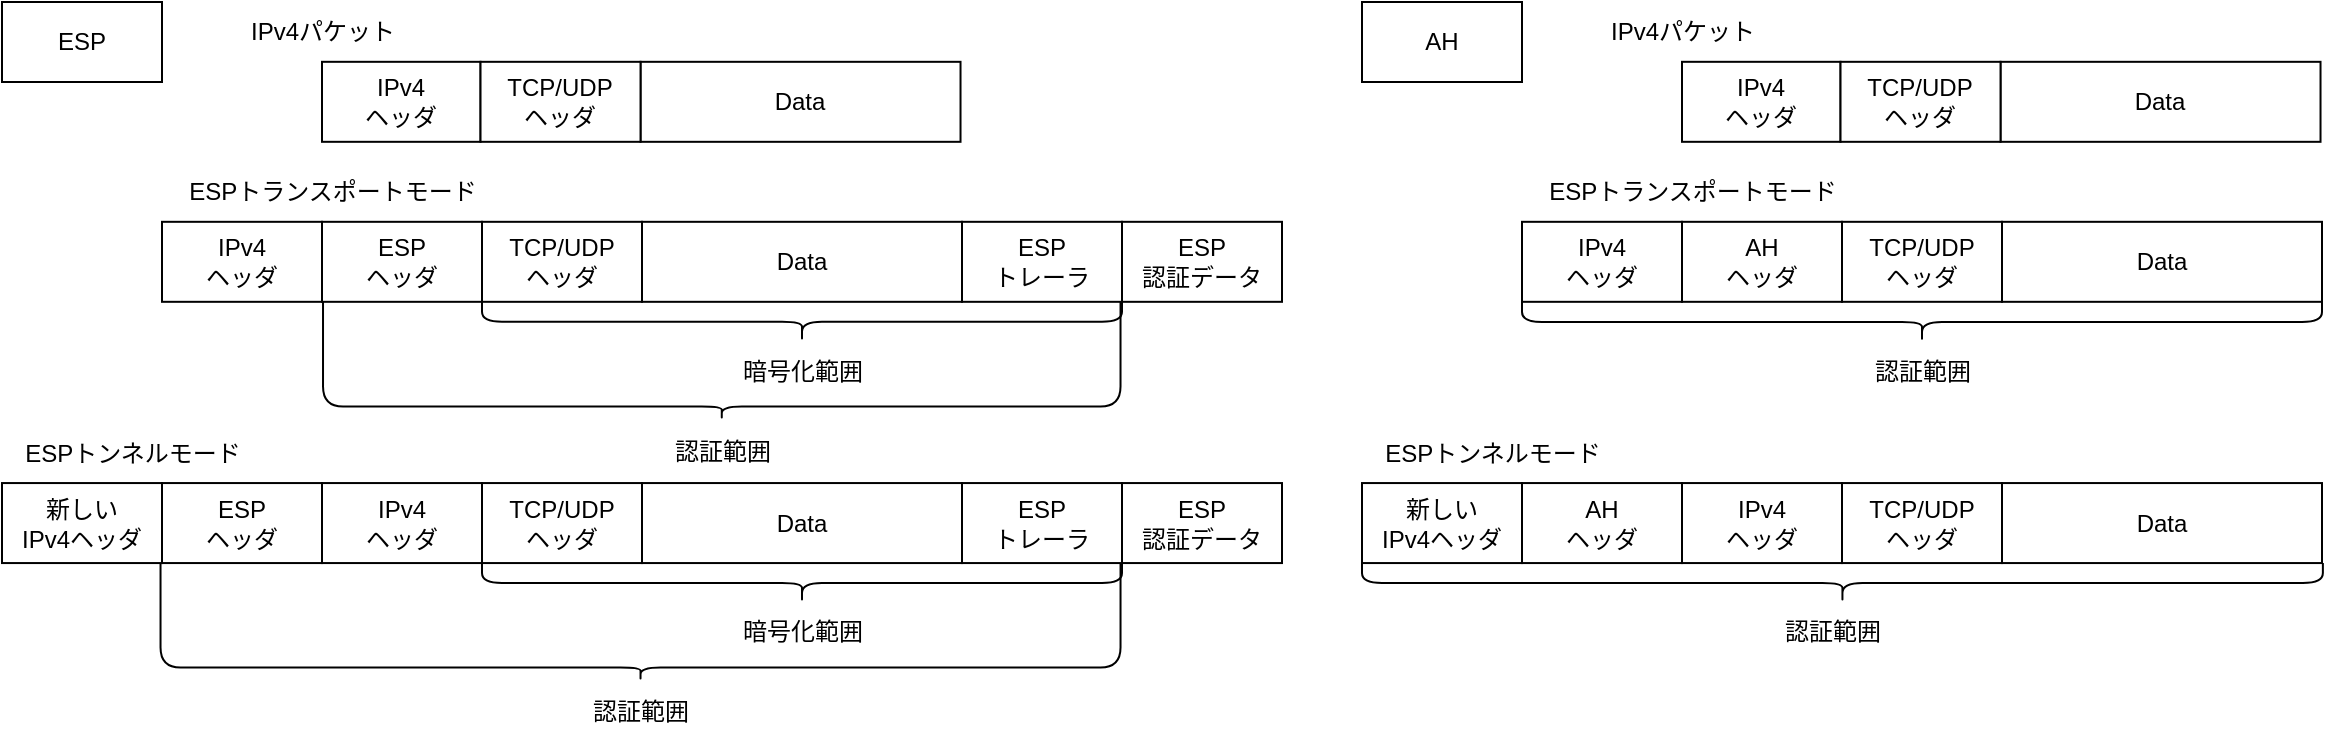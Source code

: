<mxfile version="24.4.4" type="device">
  <diagram name="ページ1" id="XxduKeznBRmABVPqLTs7">
    <mxGraphModel dx="1366" dy="735" grid="1" gridSize="10" guides="1" tooltips="1" connect="1" arrows="1" fold="1" page="1" pageScale="1" pageWidth="1169" pageHeight="827" math="0" shadow="0">
      <root>
        <mxCell id="0" />
        <mxCell id="1" parent="0" />
        <mxCell id="Z2OXVvzadx--9llVJ-92-2" value="IPv4&lt;div&gt;ヘッダ&lt;/div&gt;" style="rounded=0;whiteSpace=wrap;html=1;" vertex="1" parent="1">
          <mxGeometry x="160" y="29.91" width="79.26" height="40" as="geometry" />
        </mxCell>
        <mxCell id="Z2OXVvzadx--9llVJ-92-3" value="Data" style="rounded=0;whiteSpace=wrap;html=1;" vertex="1" parent="1">
          <mxGeometry x="319.26" y="29.91" width="160" height="40" as="geometry" />
        </mxCell>
        <mxCell id="Z2OXVvzadx--9llVJ-92-4" value="TCP/UDP&lt;div&gt;ヘッダ&lt;/div&gt;" style="rounded=0;whiteSpace=wrap;html=1;" vertex="1" parent="1">
          <mxGeometry x="239.26" y="29.91" width="80" height="40" as="geometry" />
        </mxCell>
        <mxCell id="Z2OXVvzadx--9llVJ-92-5" value="Data" style="rounded=0;whiteSpace=wrap;html=1;" vertex="1" parent="1">
          <mxGeometry x="320" y="109.91" width="160" height="40" as="geometry" />
        </mxCell>
        <mxCell id="Z2OXVvzadx--9llVJ-92-6" value="Data" style="rounded=0;whiteSpace=wrap;html=1;" vertex="1" parent="1">
          <mxGeometry x="320" y="240.53" width="160" height="40" as="geometry" />
        </mxCell>
        <mxCell id="Z2OXVvzadx--9llVJ-92-7" value="ESP&lt;div&gt;ヘッダ&lt;/div&gt;" style="rounded=0;whiteSpace=wrap;html=1;" vertex="1" parent="1">
          <mxGeometry x="160" y="109.91" width="80" height="40" as="geometry" />
        </mxCell>
        <mxCell id="Z2OXVvzadx--9llVJ-92-8" value="TCP/UDP&lt;div&gt;ヘッダ&lt;/div&gt;" style="rounded=0;whiteSpace=wrap;html=1;" vertex="1" parent="1">
          <mxGeometry x="240" y="109.91" width="80" height="40" as="geometry" />
        </mxCell>
        <mxCell id="Z2OXVvzadx--9llVJ-92-9" value="IPv4&lt;div&gt;ヘッダ&lt;/div&gt;" style="rounded=0;whiteSpace=wrap;html=1;" vertex="1" parent="1">
          <mxGeometry x="80" y="109.91" width="80" height="40" as="geometry" />
        </mxCell>
        <mxCell id="Z2OXVvzadx--9llVJ-92-10" value="TCP/UDP&lt;div&gt;ヘッダ&lt;/div&gt;" style="rounded=0;whiteSpace=wrap;html=1;" vertex="1" parent="1">
          <mxGeometry x="240" y="240.53" width="80" height="40" as="geometry" />
        </mxCell>
        <mxCell id="Z2OXVvzadx--9llVJ-92-11" value="ESP&lt;div&gt;ヘッダ&lt;/div&gt;" style="rounded=0;whiteSpace=wrap;html=1;" vertex="1" parent="1">
          <mxGeometry x="80" y="240.53" width="80" height="40" as="geometry" />
        </mxCell>
        <mxCell id="Z2OXVvzadx--9llVJ-92-12" value="IPv4&lt;div&gt;ヘッダ&lt;/div&gt;" style="rounded=0;whiteSpace=wrap;html=1;" vertex="1" parent="1">
          <mxGeometry x="160" y="240.53" width="80" height="40" as="geometry" />
        </mxCell>
        <mxCell id="Z2OXVvzadx--9llVJ-92-13" value="&lt;div&gt;新しい&lt;/div&gt;IPv4ヘッダ" style="rounded=0;whiteSpace=wrap;html=1;" vertex="1" parent="1">
          <mxGeometry y="240.53" width="80" height="40" as="geometry" />
        </mxCell>
        <mxCell id="Z2OXVvzadx--9llVJ-92-14" value="ESP&lt;div&gt;トレーラ&lt;/div&gt;" style="rounded=0;whiteSpace=wrap;html=1;" vertex="1" parent="1">
          <mxGeometry x="480" y="240.53" width="80" height="40" as="geometry" />
        </mxCell>
        <mxCell id="Z2OXVvzadx--9llVJ-92-15" value="ESP&lt;div&gt;認証データ&lt;/div&gt;" style="rounded=0;whiteSpace=wrap;html=1;" vertex="1" parent="1">
          <mxGeometry x="560" y="240.53" width="80" height="40" as="geometry" />
        </mxCell>
        <mxCell id="Z2OXVvzadx--9llVJ-92-16" value="ESP&lt;div&gt;トレーラ&lt;/div&gt;" style="rounded=0;whiteSpace=wrap;html=1;" vertex="1" parent="1">
          <mxGeometry x="480" y="109.91" width="80" height="40" as="geometry" />
        </mxCell>
        <mxCell id="Z2OXVvzadx--9llVJ-92-17" value="ESP&lt;div&gt;認証データ&lt;/div&gt;" style="rounded=0;whiteSpace=wrap;html=1;" vertex="1" parent="1">
          <mxGeometry x="560" y="109.91" width="80" height="40" as="geometry" />
        </mxCell>
        <mxCell id="Z2OXVvzadx--9llVJ-92-18" value="" style="shape=curlyBracket;whiteSpace=wrap;html=1;rounded=1;flipH=1;labelPosition=right;verticalLabelPosition=middle;align=left;verticalAlign=middle;rotation=90;" vertex="1" parent="1">
          <mxGeometry x="390" y="-0.09" width="20" height="320" as="geometry" />
        </mxCell>
        <mxCell id="Z2OXVvzadx--9llVJ-92-19" value="" style="shape=curlyBracket;whiteSpace=wrap;html=1;rounded=1;flipH=1;labelPosition=right;verticalLabelPosition=middle;align=left;verticalAlign=middle;rotation=90;size=0.112;" vertex="1" parent="1">
          <mxGeometry x="330.42" y="-20.0" width="58.93" height="398.75" as="geometry" />
        </mxCell>
        <mxCell id="Z2OXVvzadx--9llVJ-92-22" value="認証範囲" style="text;html=1;align=center;verticalAlign=middle;resizable=0;points=[];autosize=1;strokeColor=none;fillColor=none;" vertex="1" parent="1">
          <mxGeometry x="324.88" y="209.91" width="70" height="30" as="geometry" />
        </mxCell>
        <mxCell id="Z2OXVvzadx--9llVJ-92-23" value="暗号化範囲" style="text;html=1;align=center;verticalAlign=middle;resizable=0;points=[];autosize=1;strokeColor=none;fillColor=none;" vertex="1" parent="1">
          <mxGeometry x="360" y="169.91" width="80" height="30" as="geometry" />
        </mxCell>
        <mxCell id="Z2OXVvzadx--9llVJ-92-24" value="" style="shape=curlyBracket;whiteSpace=wrap;html=1;rounded=1;flipH=1;labelPosition=right;verticalLabelPosition=middle;align=left;verticalAlign=middle;rotation=90;" vertex="1" parent="1">
          <mxGeometry x="390" y="130.44" width="20" height="320" as="geometry" />
        </mxCell>
        <mxCell id="Z2OXVvzadx--9llVJ-92-25" value="" style="shape=curlyBracket;whiteSpace=wrap;html=1;rounded=1;flipH=1;labelPosition=right;verticalLabelPosition=middle;align=left;verticalAlign=middle;rotation=90;size=0.112;" vertex="1" parent="1">
          <mxGeometry x="289.8" y="69.91" width="58.93" height="480" as="geometry" />
        </mxCell>
        <mxCell id="Z2OXVvzadx--9llVJ-92-26" value="認証範囲" style="text;html=1;align=center;verticalAlign=middle;resizable=0;points=[];autosize=1;strokeColor=none;fillColor=none;" vertex="1" parent="1">
          <mxGeometry x="284.26" y="340.44" width="70" height="30" as="geometry" />
        </mxCell>
        <mxCell id="Z2OXVvzadx--9llVJ-92-27" value="暗号化範囲" style="text;html=1;align=center;verticalAlign=middle;resizable=0;points=[];autosize=1;strokeColor=none;fillColor=none;" vertex="1" parent="1">
          <mxGeometry x="360" y="300.44" width="80" height="30" as="geometry" />
        </mxCell>
        <mxCell id="Z2OXVvzadx--9llVJ-92-28" value="IPv4パケット" style="text;html=1;align=center;verticalAlign=middle;resizable=0;points=[];autosize=1;strokeColor=none;fillColor=none;" vertex="1" parent="1">
          <mxGeometry x="110" y="-0.09" width="100" height="30" as="geometry" />
        </mxCell>
        <mxCell id="Z2OXVvzadx--9llVJ-92-29" value="ESPトランスポートモード" style="text;html=1;align=center;verticalAlign=middle;resizable=0;points=[];autosize=1;strokeColor=none;fillColor=none;" vertex="1" parent="1">
          <mxGeometry x="80" y="79.91" width="170" height="30" as="geometry" />
        </mxCell>
        <mxCell id="Z2OXVvzadx--9llVJ-92-30" value="ESPトンネルモード" style="text;html=1;align=center;verticalAlign=middle;resizable=0;points=[];autosize=1;strokeColor=none;fillColor=none;" vertex="1" parent="1">
          <mxGeometry y="210.53" width="130" height="30" as="geometry" />
        </mxCell>
        <mxCell id="Z2OXVvzadx--9llVJ-92-31" value="IPv4&lt;div&gt;ヘッダ&lt;/div&gt;" style="rounded=0;whiteSpace=wrap;html=1;" vertex="1" parent="1">
          <mxGeometry x="840" y="29.91" width="79.26" height="40" as="geometry" />
        </mxCell>
        <mxCell id="Z2OXVvzadx--9llVJ-92-32" value="Data" style="rounded=0;whiteSpace=wrap;html=1;" vertex="1" parent="1">
          <mxGeometry x="999.26" y="29.91" width="160" height="40" as="geometry" />
        </mxCell>
        <mxCell id="Z2OXVvzadx--9llVJ-92-33" value="TCP/UDP&lt;div&gt;ヘッダ&lt;/div&gt;" style="rounded=0;whiteSpace=wrap;html=1;" vertex="1" parent="1">
          <mxGeometry x="919.26" y="29.91" width="80" height="40" as="geometry" />
        </mxCell>
        <mxCell id="Z2OXVvzadx--9llVJ-92-34" value="Data" style="rounded=0;whiteSpace=wrap;html=1;" vertex="1" parent="1">
          <mxGeometry x="1000" y="109.91" width="160" height="40" as="geometry" />
        </mxCell>
        <mxCell id="Z2OXVvzadx--9llVJ-92-35" value="Data" style="rounded=0;whiteSpace=wrap;html=1;" vertex="1" parent="1">
          <mxGeometry x="1000" y="240.53" width="160" height="40" as="geometry" />
        </mxCell>
        <mxCell id="Z2OXVvzadx--9llVJ-92-36" value="&lt;div&gt;AH&lt;/div&gt;&lt;div&gt;ヘッダ&lt;/div&gt;" style="rounded=0;whiteSpace=wrap;html=1;" vertex="1" parent="1">
          <mxGeometry x="840" y="109.91" width="80" height="40" as="geometry" />
        </mxCell>
        <mxCell id="Z2OXVvzadx--9llVJ-92-37" value="TCP/UDP&lt;div&gt;ヘッダ&lt;/div&gt;" style="rounded=0;whiteSpace=wrap;html=1;" vertex="1" parent="1">
          <mxGeometry x="920" y="109.91" width="80" height="40" as="geometry" />
        </mxCell>
        <mxCell id="Z2OXVvzadx--9llVJ-92-38" value="IPv4&lt;div&gt;ヘッダ&lt;/div&gt;" style="rounded=0;whiteSpace=wrap;html=1;" vertex="1" parent="1">
          <mxGeometry x="760" y="109.91" width="80" height="40" as="geometry" />
        </mxCell>
        <mxCell id="Z2OXVvzadx--9llVJ-92-39" value="TCP/UDP&lt;div&gt;ヘッダ&lt;/div&gt;" style="rounded=0;whiteSpace=wrap;html=1;" vertex="1" parent="1">
          <mxGeometry x="920" y="240.53" width="80" height="40" as="geometry" />
        </mxCell>
        <mxCell id="Z2OXVvzadx--9llVJ-92-40" value="&lt;div&gt;AH&lt;/div&gt;&lt;div&gt;ヘッダ&lt;/div&gt;" style="rounded=0;whiteSpace=wrap;html=1;" vertex="1" parent="1">
          <mxGeometry x="760" y="240.53" width="80" height="40" as="geometry" />
        </mxCell>
        <mxCell id="Z2OXVvzadx--9llVJ-92-41" value="IPv4&lt;div&gt;ヘッダ&lt;/div&gt;" style="rounded=0;whiteSpace=wrap;html=1;" vertex="1" parent="1">
          <mxGeometry x="840" y="240.53" width="80" height="40" as="geometry" />
        </mxCell>
        <mxCell id="Z2OXVvzadx--9llVJ-92-42" value="&lt;div&gt;新しい&lt;/div&gt;IPv4ヘッダ" style="rounded=0;whiteSpace=wrap;html=1;" vertex="1" parent="1">
          <mxGeometry x="680" y="240.53" width="80" height="40" as="geometry" />
        </mxCell>
        <mxCell id="Z2OXVvzadx--9llVJ-92-47" value="" style="shape=curlyBracket;whiteSpace=wrap;html=1;rounded=1;flipH=1;labelPosition=right;verticalLabelPosition=middle;align=left;verticalAlign=middle;rotation=90;" vertex="1" parent="1">
          <mxGeometry x="950" y="-40" width="20" height="400" as="geometry" />
        </mxCell>
        <mxCell id="Z2OXVvzadx--9llVJ-92-49" value="認証範囲" style="text;html=1;align=center;verticalAlign=middle;resizable=0;points=[];autosize=1;strokeColor=none;fillColor=none;" vertex="1" parent="1">
          <mxGeometry x="925.0" y="169.91" width="70" height="30" as="geometry" />
        </mxCell>
        <mxCell id="Z2OXVvzadx--9llVJ-92-51" value="" style="shape=curlyBracket;whiteSpace=wrap;html=1;rounded=1;flipH=1;labelPosition=right;verticalLabelPosition=middle;align=left;verticalAlign=middle;rotation=90;" vertex="1" parent="1">
          <mxGeometry x="910.22" y="50.22" width="20" height="480.44" as="geometry" />
        </mxCell>
        <mxCell id="Z2OXVvzadx--9llVJ-92-53" value="認証範囲" style="text;html=1;align=center;verticalAlign=middle;resizable=0;points=[];autosize=1;strokeColor=none;fillColor=none;" vertex="1" parent="1">
          <mxGeometry x="880" y="300.44" width="70" height="30" as="geometry" />
        </mxCell>
        <mxCell id="Z2OXVvzadx--9llVJ-92-55" value="IPv4パケット" style="text;html=1;align=center;verticalAlign=middle;resizable=0;points=[];autosize=1;strokeColor=none;fillColor=none;" vertex="1" parent="1">
          <mxGeometry x="790" y="-0.09" width="100" height="30" as="geometry" />
        </mxCell>
        <mxCell id="Z2OXVvzadx--9llVJ-92-56" value="ESPトランスポートモード" style="text;html=1;align=center;verticalAlign=middle;resizable=0;points=[];autosize=1;strokeColor=none;fillColor=none;" vertex="1" parent="1">
          <mxGeometry x="760" y="79.91" width="170" height="30" as="geometry" />
        </mxCell>
        <mxCell id="Z2OXVvzadx--9llVJ-92-57" value="ESPトンネルモード" style="text;html=1;align=center;verticalAlign=middle;resizable=0;points=[];autosize=1;strokeColor=none;fillColor=none;" vertex="1" parent="1">
          <mxGeometry x="680" y="210.53" width="130" height="30" as="geometry" />
        </mxCell>
        <mxCell id="Z2OXVvzadx--9llVJ-92-58" value="ESP" style="rounded=0;whiteSpace=wrap;html=1;" vertex="1" parent="1">
          <mxGeometry width="80" height="40" as="geometry" />
        </mxCell>
        <mxCell id="Z2OXVvzadx--9llVJ-92-59" value="AH" style="rounded=0;whiteSpace=wrap;html=1;" vertex="1" parent="1">
          <mxGeometry x="680" width="80" height="40" as="geometry" />
        </mxCell>
      </root>
    </mxGraphModel>
  </diagram>
</mxfile>
